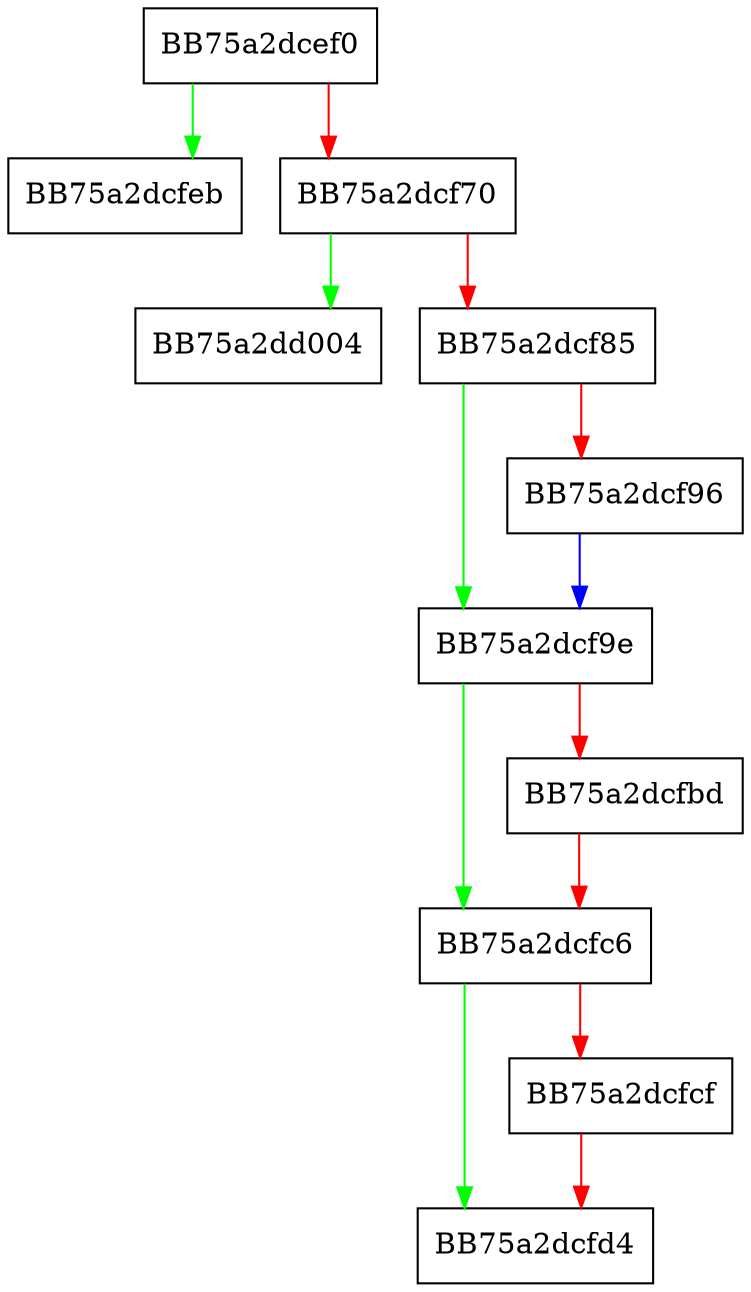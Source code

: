 digraph lua_pe_get_versioninfo {
  node [shape="box"];
  graph [splines=ortho];
  BB75a2dcef0 -> BB75a2dcfeb [color="green"];
  BB75a2dcef0 -> BB75a2dcf70 [color="red"];
  BB75a2dcf70 -> BB75a2dd004 [color="green"];
  BB75a2dcf70 -> BB75a2dcf85 [color="red"];
  BB75a2dcf85 -> BB75a2dcf9e [color="green"];
  BB75a2dcf85 -> BB75a2dcf96 [color="red"];
  BB75a2dcf96 -> BB75a2dcf9e [color="blue"];
  BB75a2dcf9e -> BB75a2dcfc6 [color="green"];
  BB75a2dcf9e -> BB75a2dcfbd [color="red"];
  BB75a2dcfbd -> BB75a2dcfc6 [color="red"];
  BB75a2dcfc6 -> BB75a2dcfd4 [color="green"];
  BB75a2dcfc6 -> BB75a2dcfcf [color="red"];
  BB75a2dcfcf -> BB75a2dcfd4 [color="red"];
}
